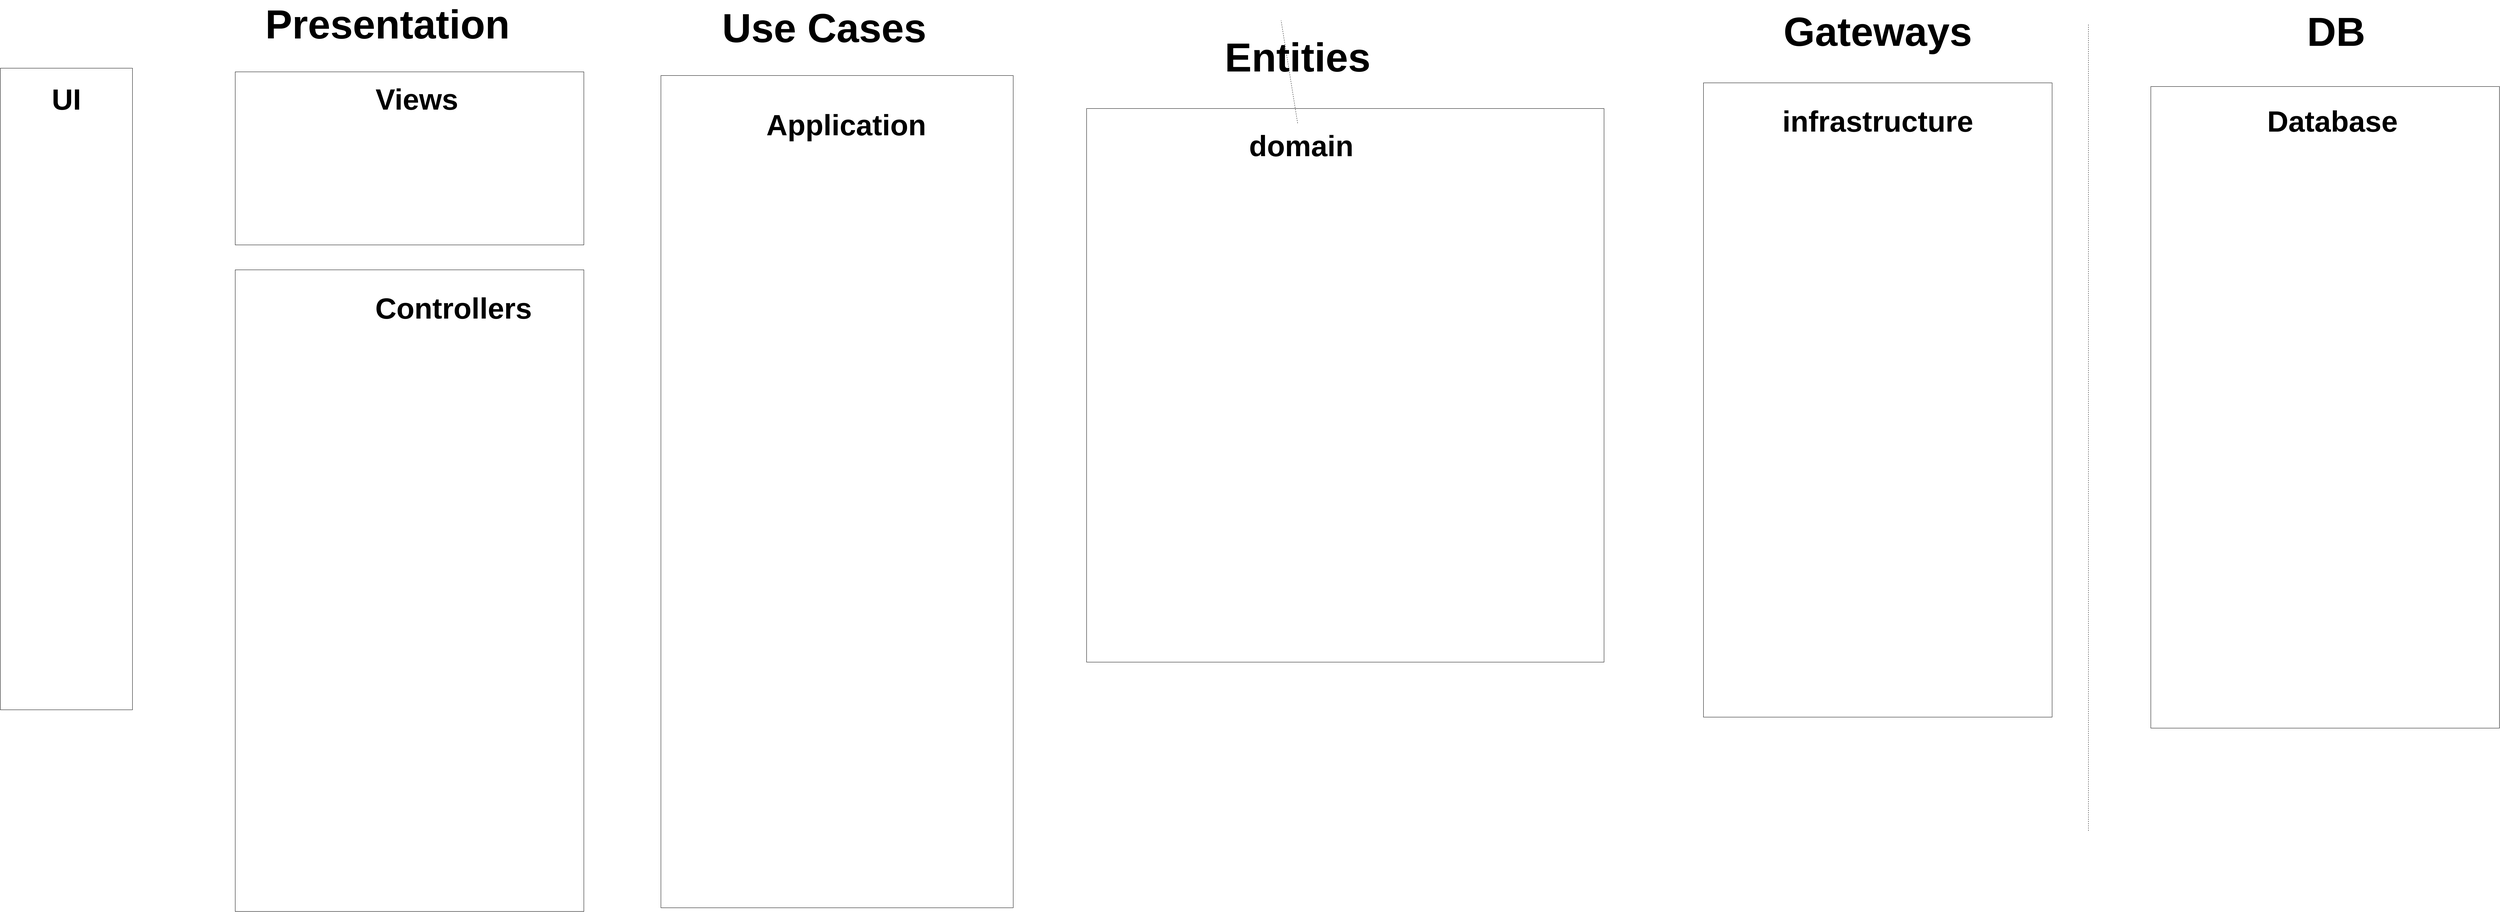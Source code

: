 <mxfile version="22.1.2" type="device">
  <diagram id="C5RBs43oDa-KdzZeNtuy" name="Page-1">
    <mxGraphModel dx="11762" dy="4529" grid="1" gridSize="10" guides="1" tooltips="1" connect="1" arrows="1" fold="1" page="1" pageScale="1" pageWidth="827" pageHeight="1169" math="0" shadow="0">
      <root>
        <mxCell id="WIyWlLk6GJQsqaUBKTNV-0" />
        <mxCell id="WIyWlLk6GJQsqaUBKTNV-1" parent="WIyWlLk6GJQsqaUBKTNV-0" />
        <mxCell id="IYUmqPOKC77QGaWH9vDy-260" value="" style="rounded=0;whiteSpace=wrap;html=1;labelBackgroundColor=none;fontSize=80;" parent="WIyWlLk6GJQsqaUBKTNV-1" vertex="1">
          <mxGeometry x="930" y="-890" width="950" height="1750" as="geometry" />
        </mxCell>
        <mxCell id="IYUmqPOKC77QGaWH9vDy-257" value="" style="rounded=0;whiteSpace=wrap;html=1;labelBackgroundColor=none;fontSize=80;" parent="WIyWlLk6GJQsqaUBKTNV-1" vertex="1">
          <mxGeometry x="-3130" y="-920" width="960" height="2270" as="geometry" />
        </mxCell>
        <mxCell id="IYUmqPOKC77QGaWH9vDy-258" value="" style="rounded=0;whiteSpace=wrap;html=1;labelBackgroundColor=none;fontSize=80;" parent="WIyWlLk6GJQsqaUBKTNV-1" vertex="1">
          <mxGeometry x="-289" y="-900" width="950" height="1730" as="geometry" />
        </mxCell>
        <mxCell id="IYUmqPOKC77QGaWH9vDy-259" value="" style="rounded=0;whiteSpace=wrap;html=1;labelBackgroundColor=none;fontSize=80;" parent="WIyWlLk6GJQsqaUBKTNV-1" vertex="1">
          <mxGeometry x="-1970" y="-830" width="1410" height="1510" as="geometry" />
        </mxCell>
        <mxCell id="IYUmqPOKC77QGaWH9vDy-254" value="" style="rounded=0;whiteSpace=wrap;html=1;labelBackgroundColor=none;fontSize=80;" parent="WIyWlLk6GJQsqaUBKTNV-1" vertex="1">
          <mxGeometry x="-4290" y="-930" width="950" height="472" as="geometry" />
        </mxCell>
        <mxCell id="IYUmqPOKC77QGaWH9vDy-255" value="" style="rounded=0;whiteSpace=wrap;html=1;labelBackgroundColor=none;fontSize=80;" parent="WIyWlLk6GJQsqaUBKTNV-1" vertex="1">
          <mxGeometry x="-4930" y="-940" width="360" height="1750" as="geometry" />
        </mxCell>
        <mxCell id="IYUmqPOKC77QGaWH9vDy-253" value="" style="rounded=0;whiteSpace=wrap;html=1;labelBackgroundColor=none;fontSize=80;" parent="WIyWlLk6GJQsqaUBKTNV-1" vertex="1">
          <mxGeometry x="-4290" y="-390" width="950" height="1750" as="geometry" />
        </mxCell>
        <mxCell id="IYUmqPOKC77QGaWH9vDy-226" value="" style="endArrow=none;dashed=1;html=1;" parent="WIyWlLk6GJQsqaUBKTNV-1" edge="1" source="IYUmqPOKC77QGaWH9vDy-273">
          <mxGeometry width="50" height="50" relative="1" as="geometry">
            <mxPoint x="-1440" y="1130" as="sourcePoint" />
            <mxPoint x="-1440" y="-1070" as="targetPoint" />
          </mxGeometry>
        </mxCell>
        <mxCell id="IYUmqPOKC77QGaWH9vDy-234" value="" style="endArrow=none;dashed=1;html=1;" parent="WIyWlLk6GJQsqaUBKTNV-1" edge="1">
          <mxGeometry width="50" height="50" relative="1" as="geometry">
            <mxPoint x="760" y="1140" as="sourcePoint" />
            <mxPoint x="760" y="-1060" as="targetPoint" />
          </mxGeometry>
        </mxCell>
        <mxCell id="IYUmqPOKC77QGaWH9vDy-236" value="Presentation" style="text;html=1;strokeColor=none;fillColor=none;align=center;verticalAlign=middle;whiteSpace=wrap;rounded=0;fontStyle=1;fontSize=110;" parent="WIyWlLk6GJQsqaUBKTNV-1" vertex="1">
          <mxGeometry x="-4270" y="-1120" width="790" height="120" as="geometry" />
        </mxCell>
        <mxCell id="IYUmqPOKC77QGaWH9vDy-268" value="UI" style="text;html=1;strokeColor=none;fillColor=none;align=center;verticalAlign=middle;whiteSpace=wrap;rounded=0;fontStyle=1;fontSize=80;" parent="WIyWlLk6GJQsqaUBKTNV-1" vertex="1">
          <mxGeometry x="-4770" y="-890" width="40" height="70" as="geometry" />
        </mxCell>
        <mxCell id="IYUmqPOKC77QGaWH9vDy-271" value="Application" style="text;html=1;strokeColor=none;fillColor=none;align=center;verticalAlign=middle;whiteSpace=wrap;rounded=0;fontStyle=1;fontSize=80;" parent="WIyWlLk6GJQsqaUBKTNV-1" vertex="1">
          <mxGeometry x="-3030" y="-830" width="810" height="90" as="geometry" />
        </mxCell>
        <mxCell id="IYUmqPOKC77QGaWH9vDy-274" value="Database" style="text;html=1;strokeColor=none;fillColor=none;align=center;verticalAlign=middle;whiteSpace=wrap;rounded=0;fontStyle=1;fontSize=80;" parent="WIyWlLk6GJQsqaUBKTNV-1" vertex="1">
          <mxGeometry x="1020" y="-850" width="810" height="110" as="geometry" />
        </mxCell>
        <mxCell id="Qy56OAMUpxAa6UUccBs3-3" value="Views" style="text;html=1;strokeColor=none;fillColor=none;align=center;verticalAlign=middle;whiteSpace=wrap;rounded=0;fontStyle=1;fontSize=80;" vertex="1" parent="WIyWlLk6GJQsqaUBKTNV-1">
          <mxGeometry x="-3930" y="-890" width="270" height="70" as="geometry" />
        </mxCell>
        <mxCell id="Qy56OAMUpxAa6UUccBs3-4" value="Controllers" style="text;html=1;strokeColor=none;fillColor=none;align=center;verticalAlign=middle;whiteSpace=wrap;rounded=0;fontStyle=1;fontSize=80;" vertex="1" parent="WIyWlLk6GJQsqaUBKTNV-1">
          <mxGeometry x="-3890" y="-320" width="390" height="70" as="geometry" />
        </mxCell>
        <mxCell id="Qy56OAMUpxAa6UUccBs3-5" value="Use Cases" style="text;html=1;strokeColor=none;fillColor=none;align=center;verticalAlign=middle;whiteSpace=wrap;rounded=0;fontStyle=1;fontSize=110;" vertex="1" parent="WIyWlLk6GJQsqaUBKTNV-1">
          <mxGeometry x="-3080" y="-1110" width="790" height="120" as="geometry" />
        </mxCell>
        <mxCell id="IYUmqPOKC77QGaWH9vDy-273" value="domain" style="text;html=1;strokeColor=none;fillColor=none;align=center;verticalAlign=middle;whiteSpace=wrap;rounded=0;fontStyle=1;fontSize=80;" parent="WIyWlLk6GJQsqaUBKTNV-1" vertex="1">
          <mxGeometry x="-1790" y="-790" width="810" height="124" as="geometry" />
        </mxCell>
        <mxCell id="Qy56OAMUpxAa6UUccBs3-7" value="DB" style="text;html=1;strokeColor=none;fillColor=none;align=center;verticalAlign=middle;whiteSpace=wrap;rounded=0;fontStyle=1;fontSize=110;" vertex="1" parent="WIyWlLk6GJQsqaUBKTNV-1">
          <mxGeometry x="1040" y="-1100" width="790" height="120" as="geometry" />
        </mxCell>
        <mxCell id="Qy56OAMUpxAa6UUccBs3-8" value="Gateways" style="text;html=1;strokeColor=none;fillColor=none;align=center;verticalAlign=middle;whiteSpace=wrap;rounded=0;fontStyle=1;fontSize=110;" vertex="1" parent="WIyWlLk6GJQsqaUBKTNV-1">
          <mxGeometry x="-209" y="-1100" width="790" height="120" as="geometry" />
        </mxCell>
        <mxCell id="Qy56OAMUpxAa6UUccBs3-9" value="infrastructure" style="text;html=1;strokeColor=none;fillColor=none;align=center;verticalAlign=middle;whiteSpace=wrap;rounded=0;fontStyle=1;fontSize=80;" vertex="1" parent="WIyWlLk6GJQsqaUBKTNV-1">
          <mxGeometry x="-219" y="-850" width="810" height="110" as="geometry" />
        </mxCell>
        <mxCell id="Qy56OAMUpxAa6UUccBs3-10" value="Entities" style="text;html=1;strokeColor=none;fillColor=none;align=center;verticalAlign=middle;whiteSpace=wrap;rounded=0;fontStyle=1;fontSize=110;" vertex="1" parent="WIyWlLk6GJQsqaUBKTNV-1">
          <mxGeometry x="-1790" y="-1030" width="790" height="120" as="geometry" />
        </mxCell>
      </root>
    </mxGraphModel>
  </diagram>
</mxfile>
